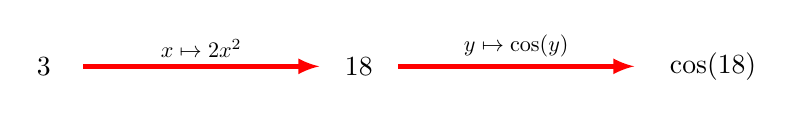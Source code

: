 \begin{tikzpicture}

 \node at (0,0) {$3$};
 \node at (4,0) {$18$};
 \node at (8.5,0) {$\cos(18)$};
 \draw[->,>=latex,ultra thick,red] (0.5,0) -- ++(3,0) node[midway,above,black,scale=0.8]{$x \mapsto 2x^2$} ;
 \draw[->,>=latex,ultra thick,red] (4.5,0) -- ++(3,0) node[midway,above,black,scale=0.8]{$y \mapsto \cos(y)$} ;

\end{tikzpicture}